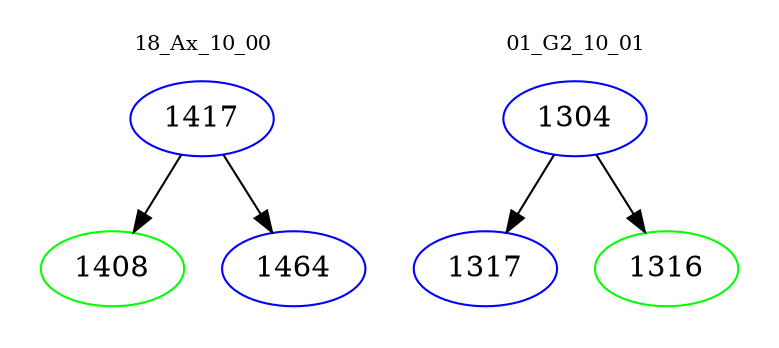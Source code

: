 digraph{
subgraph cluster_0 {
color = white
label = "18_Ax_10_00";
fontsize=10;
T0_1417 [label="1417", color="blue"]
T0_1417 -> T0_1408 [color="black"]
T0_1408 [label="1408", color="green"]
T0_1417 -> T0_1464 [color="black"]
T0_1464 [label="1464", color="blue"]
}
subgraph cluster_1 {
color = white
label = "01_G2_10_01";
fontsize=10;
T1_1304 [label="1304", color="blue"]
T1_1304 -> T1_1317 [color="black"]
T1_1317 [label="1317", color="blue"]
T1_1304 -> T1_1316 [color="black"]
T1_1316 [label="1316", color="green"]
}
}
